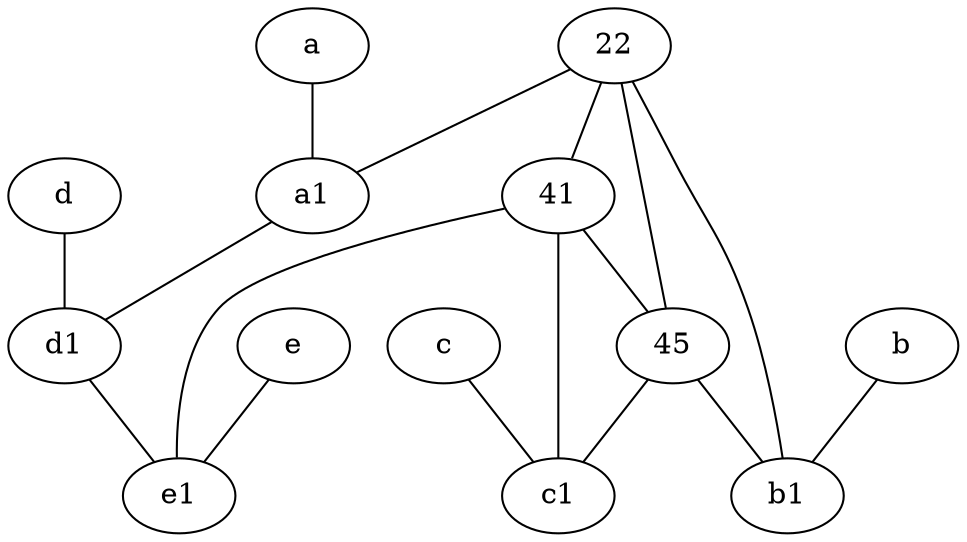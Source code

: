 graph {
	node [labelfontsize=50]
	d [labelfontsize=50 pos="2,5!"]
	a [labelfontsize=50 pos="8,2!"]
	41 [labelfontsize=50]
	22 [labelfontsize=50]
	e1 [labelfontsize=50 pos="7,7!"]
	c1 [labelfontsize=50 pos="4.5,3!"]
	a1 [labelfontsize=50 pos="8,3!"]
	c [labelfontsize=50 pos="4.5,2!"]
	e [labelfontsize=50 pos="7,9!"]
	d1 [labelfontsize=50 pos="3,5!"]
	b [labelfontsize=50 pos="10,4!"]
	45 [labelfontsize=50]
	b1 [labelfontsize=50 pos="9,4!"]
	b -- b1
	c -- c1
	d -- d1
	41 -- c1
	22 -- 45
	45 -- c1
	41 -- e1
	a1 -- d1
	d1 -- e1
	22 -- 41
	45 -- b1
	41 -- 45
	e -- e1
	a -- a1
	22 -- b1
	22 -- a1
}
